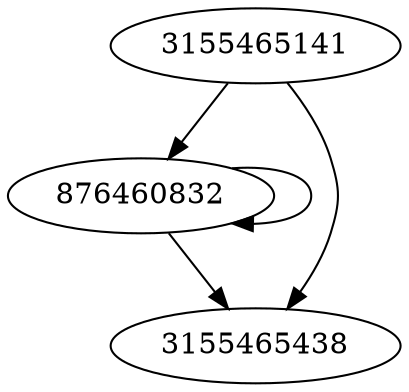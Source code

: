 digraph  {
876460832;
3155465141;
3155465438;
876460832 -> 876460832;
876460832 -> 3155465438;
3155465141 -> 3155465438;
3155465141 -> 876460832;
}
